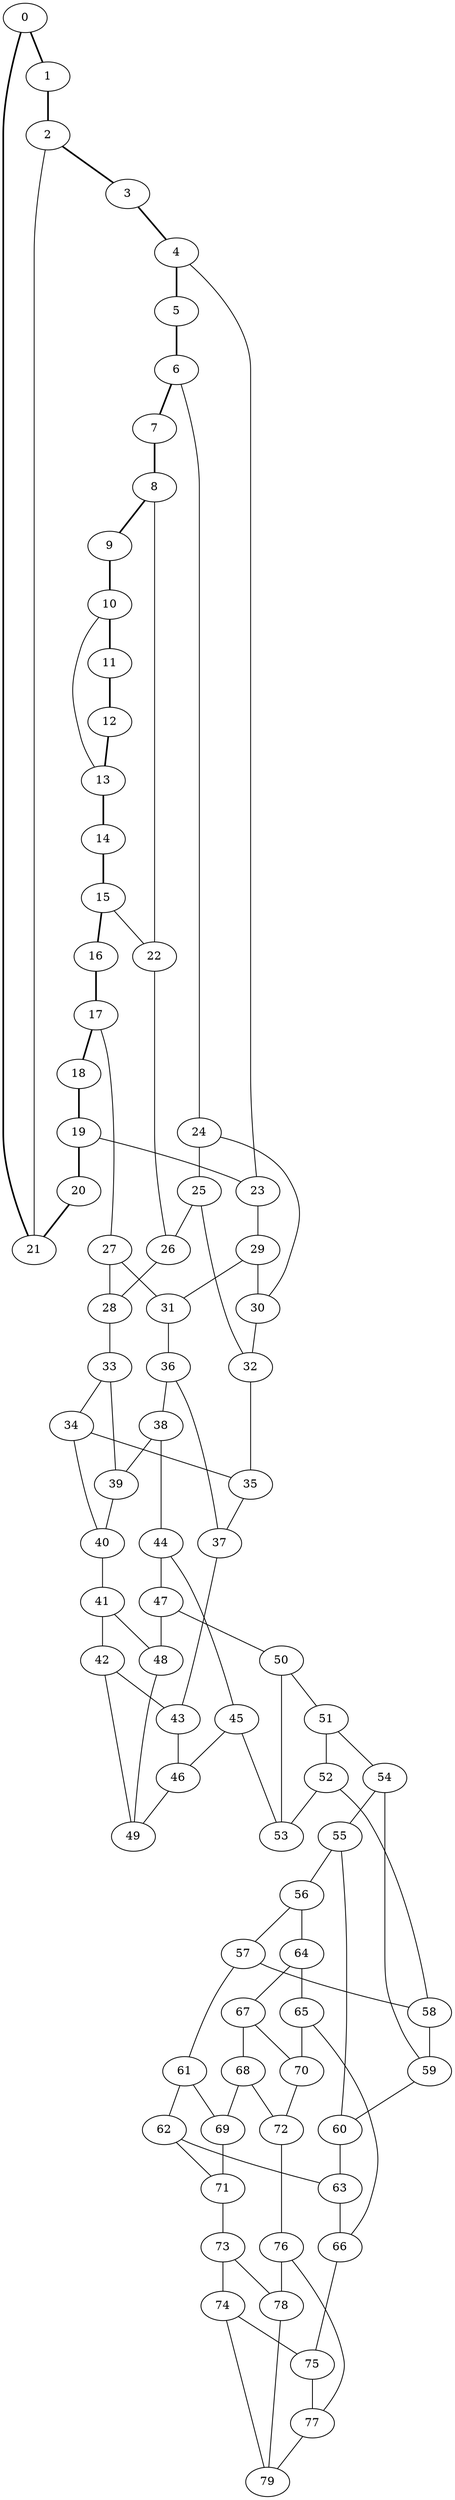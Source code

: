 graph G {
0 [ pos = " 22.00,0.00!" ];
0 -- 1[style=bold];
0 -- 21[style=bold];
1 [ pos = " 21.11,6.20!" ];
1 -- 2[style=bold];
2 [ pos = " 18.51,11.89!" ];
2 -- 3[style=bold];
2 -- 21;
3 [ pos = " 14.41,16.63!" ];
3 -- 4[style=bold];
4 [ pos = " 9.14,20.01!" ];
4 -- 5[style=bold];
4 -- 23;
5 [ pos = " 3.13,21.78!" ];
5 -- 6[style=bold];
6 [ pos = " -3.13,21.78!" ];
6 -- 7[style=bold];
6 -- 24;
7 [ pos = " -9.14,20.01!" ];
7 -- 8[style=bold];
8 [ pos = " -14.41,16.63!" ];
8 -- 9[style=bold];
8 -- 22;
9 [ pos = " -18.51,11.89!" ];
9 -- 10[style=bold];
10 [ pos = " -21.11,6.20!" ];
10 -- 11[style=bold];
10 -- 13;
11 [ pos = " -22.00,0.00!" ];
11 -- 12[style=bold];
12 [ pos = " -21.11,-6.20!" ];
12 -- 13[style=bold];
13 [ pos = " -18.51,-11.89!" ];
13 -- 14[style=bold];
14 [ pos = " -14.41,-16.63!" ];
14 -- 15[style=bold];
15 [ pos = " -9.14,-20.01!" ];
15 -- 16[style=bold];
15 -- 22;
16 [ pos = " -3.13,-21.78!" ];
16 -- 17[style=bold];
17 [ pos = " 3.13,-21.78!" ];
17 -- 18[style=bold];
17 -- 27;
18 [ pos = " 9.14,-20.01!" ];
18 -- 19[style=bold];
19 [ pos = " 14.41,-16.63!" ];
19 -- 20[style=bold];
19 -- 23;
20 [ pos = " 18.51,-11.89!" ];
20 -- 21[style=bold];
21 [ pos = " 21.11,-6.20!" ];
22 -- 26;
23 -- 29;
24 -- 25;
24 -- 30;
25 -- 26;
25 -- 32;
26 -- 28;
27 -- 28;
27 -- 31;
28 -- 33;
29 -- 30;
29 -- 31;
30 -- 32;
31 -- 36;
32 -- 35;
33 -- 34;
33 -- 39;
34 -- 35;
34 -- 40;
35 -- 37;
36 -- 37;
36 -- 38;
37 -- 43;
38 -- 39;
38 -- 44;
39 -- 40;
40 -- 41;
41 -- 42;
41 -- 48;
42 -- 43;
42 -- 49;
43 -- 46;
44 -- 45;
44 -- 47;
45 -- 46;
45 -- 53;
46 -- 49;
47 -- 48;
47 -- 50;
48 -- 49;
50 -- 51;
50 -- 53;
51 -- 52;
51 -- 54;
52 -- 53;
52 -- 58;
54 -- 55;
54 -- 59;
55 -- 56;
55 -- 60;
56 -- 57;
56 -- 64;
57 -- 58;
57 -- 61;
58 -- 59;
59 -- 60;
60 -- 63;
61 -- 62;
61 -- 69;
62 -- 63;
62 -- 71;
63 -- 66;
64 -- 65;
64 -- 67;
65 -- 66;
65 -- 70;
66 -- 75;
67 -- 68;
67 -- 70;
68 -- 69;
68 -- 72;
69 -- 71;
70 -- 72;
71 -- 73;
72 -- 76;
73 -- 74;
73 -- 78;
74 -- 75;
74 -- 79;
75 -- 77;
76 -- 77;
76 -- 78;
77 -- 79;
78 -- 79;
}

